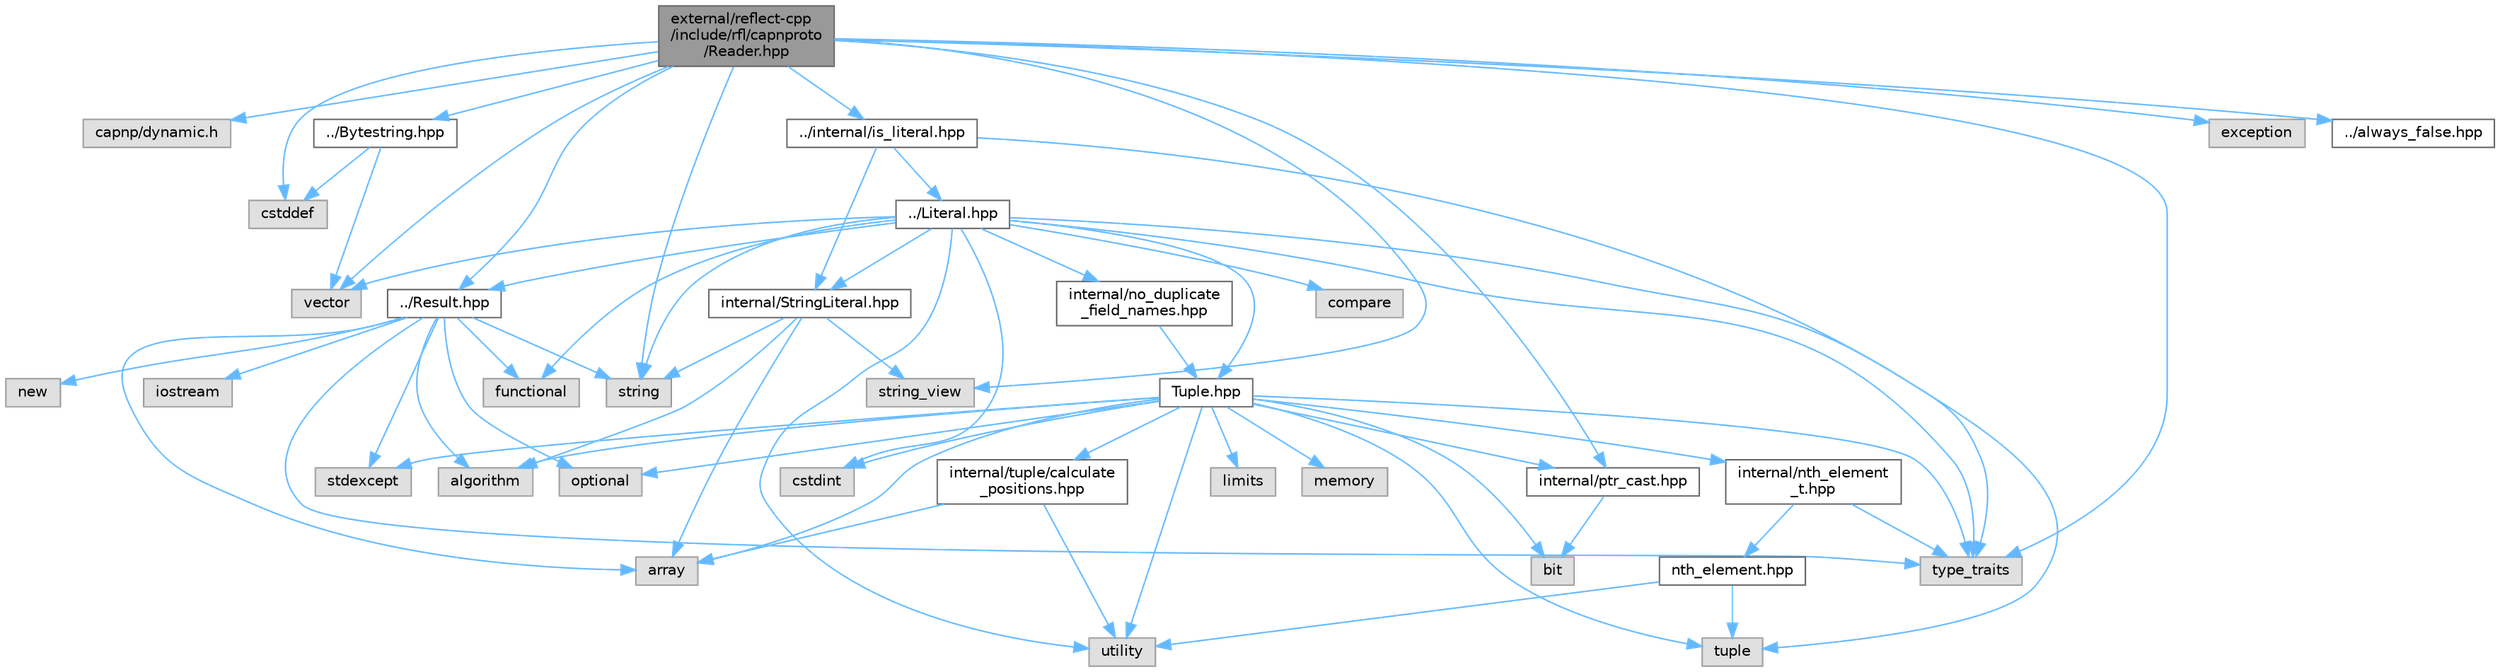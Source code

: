 digraph "external/reflect-cpp/include/rfl/capnproto/Reader.hpp"
{
 // LATEX_PDF_SIZE
  bgcolor="transparent";
  edge [fontname=Helvetica,fontsize=10,labelfontname=Helvetica,labelfontsize=10];
  node [fontname=Helvetica,fontsize=10,shape=box,height=0.2,width=0.4];
  Node1 [id="Node000001",label="external/reflect-cpp\l/include/rfl/capnproto\l/Reader.hpp",height=0.2,width=0.4,color="gray40", fillcolor="grey60", style="filled", fontcolor="black",tooltip=" "];
  Node1 -> Node2 [id="edge1_Node000001_Node000002",color="steelblue1",style="solid",tooltip=" "];
  Node2 [id="Node000002",label="capnp/dynamic.h",height=0.2,width=0.4,color="grey60", fillcolor="#E0E0E0", style="filled",tooltip=" "];
  Node1 -> Node3 [id="edge2_Node000001_Node000003",color="steelblue1",style="solid",tooltip=" "];
  Node3 [id="Node000003",label="cstddef",height=0.2,width=0.4,color="grey60", fillcolor="#E0E0E0", style="filled",tooltip=" "];
  Node1 -> Node4 [id="edge3_Node000001_Node000004",color="steelblue1",style="solid",tooltip=" "];
  Node4 [id="Node000004",label="exception",height=0.2,width=0.4,color="grey60", fillcolor="#E0E0E0", style="filled",tooltip=" "];
  Node1 -> Node5 [id="edge4_Node000001_Node000005",color="steelblue1",style="solid",tooltip=" "];
  Node5 [id="Node000005",label="string",height=0.2,width=0.4,color="grey60", fillcolor="#E0E0E0", style="filled",tooltip=" "];
  Node1 -> Node6 [id="edge5_Node000001_Node000006",color="steelblue1",style="solid",tooltip=" "];
  Node6 [id="Node000006",label="string_view",height=0.2,width=0.4,color="grey60", fillcolor="#E0E0E0", style="filled",tooltip=" "];
  Node1 -> Node7 [id="edge6_Node000001_Node000007",color="steelblue1",style="solid",tooltip=" "];
  Node7 [id="Node000007",label="type_traits",height=0.2,width=0.4,color="grey60", fillcolor="#E0E0E0", style="filled",tooltip=" "];
  Node1 -> Node8 [id="edge7_Node000001_Node000008",color="steelblue1",style="solid",tooltip=" "];
  Node8 [id="Node000008",label="vector",height=0.2,width=0.4,color="grey60", fillcolor="#E0E0E0", style="filled",tooltip=" "];
  Node1 -> Node9 [id="edge8_Node000001_Node000009",color="steelblue1",style="solid",tooltip=" "];
  Node9 [id="Node000009",label="../Bytestring.hpp",height=0.2,width=0.4,color="grey40", fillcolor="white", style="filled",URL="$_bytestring_8hpp.html",tooltip=" "];
  Node9 -> Node3 [id="edge9_Node000009_Node000003",color="steelblue1",style="solid",tooltip=" "];
  Node9 -> Node8 [id="edge10_Node000009_Node000008",color="steelblue1",style="solid",tooltip=" "];
  Node1 -> Node10 [id="edge11_Node000001_Node000010",color="steelblue1",style="solid",tooltip=" "];
  Node10 [id="Node000010",label="../Result.hpp",height=0.2,width=0.4,color="grey40", fillcolor="white", style="filled",URL="$_result_8hpp.html",tooltip=" "];
  Node10 -> Node11 [id="edge12_Node000010_Node000011",color="steelblue1",style="solid",tooltip=" "];
  Node11 [id="Node000011",label="algorithm",height=0.2,width=0.4,color="grey60", fillcolor="#E0E0E0", style="filled",tooltip=" "];
  Node10 -> Node12 [id="edge13_Node000010_Node000012",color="steelblue1",style="solid",tooltip=" "];
  Node12 [id="Node000012",label="array",height=0.2,width=0.4,color="grey60", fillcolor="#E0E0E0", style="filled",tooltip=" "];
  Node10 -> Node13 [id="edge14_Node000010_Node000013",color="steelblue1",style="solid",tooltip=" "];
  Node13 [id="Node000013",label="functional",height=0.2,width=0.4,color="grey60", fillcolor="#E0E0E0", style="filled",tooltip=" "];
  Node10 -> Node14 [id="edge15_Node000010_Node000014",color="steelblue1",style="solid",tooltip=" "];
  Node14 [id="Node000014",label="iostream",height=0.2,width=0.4,color="grey60", fillcolor="#E0E0E0", style="filled",tooltip=" "];
  Node10 -> Node15 [id="edge16_Node000010_Node000015",color="steelblue1",style="solid",tooltip=" "];
  Node15 [id="Node000015",label="new",height=0.2,width=0.4,color="grey60", fillcolor="#E0E0E0", style="filled",tooltip=" "];
  Node10 -> Node16 [id="edge17_Node000010_Node000016",color="steelblue1",style="solid",tooltip=" "];
  Node16 [id="Node000016",label="optional",height=0.2,width=0.4,color="grey60", fillcolor="#E0E0E0", style="filled",tooltip=" "];
  Node10 -> Node17 [id="edge18_Node000010_Node000017",color="steelblue1",style="solid",tooltip=" "];
  Node17 [id="Node000017",label="stdexcept",height=0.2,width=0.4,color="grey60", fillcolor="#E0E0E0", style="filled",tooltip=" "];
  Node10 -> Node5 [id="edge19_Node000010_Node000005",color="steelblue1",style="solid",tooltip=" "];
  Node10 -> Node7 [id="edge20_Node000010_Node000007",color="steelblue1",style="solid",tooltip=" "];
  Node1 -> Node18 [id="edge21_Node000001_Node000018",color="steelblue1",style="solid",tooltip=" "];
  Node18 [id="Node000018",label="../always_false.hpp",height=0.2,width=0.4,color="grey40", fillcolor="white", style="filled",URL="$always__false_8hpp.html",tooltip=" "];
  Node1 -> Node19 [id="edge22_Node000001_Node000019",color="steelblue1",style="solid",tooltip=" "];
  Node19 [id="Node000019",label="../internal/is_literal.hpp",height=0.2,width=0.4,color="grey40", fillcolor="white", style="filled",URL="$is__literal_8hpp.html",tooltip=" "];
  Node19 -> Node7 [id="edge23_Node000019_Node000007",color="steelblue1",style="solid",tooltip=" "];
  Node19 -> Node20 [id="edge24_Node000019_Node000020",color="steelblue1",style="solid",tooltip=" "];
  Node20 [id="Node000020",label="../Literal.hpp",height=0.2,width=0.4,color="grey40", fillcolor="white", style="filled",URL="$_literal_8hpp.html",tooltip=" "];
  Node20 -> Node21 [id="edge25_Node000020_Node000021",color="steelblue1",style="solid",tooltip=" "];
  Node21 [id="Node000021",label="compare",height=0.2,width=0.4,color="grey60", fillcolor="#E0E0E0", style="filled",tooltip=" "];
  Node20 -> Node22 [id="edge26_Node000020_Node000022",color="steelblue1",style="solid",tooltip=" "];
  Node22 [id="Node000022",label="cstdint",height=0.2,width=0.4,color="grey60", fillcolor="#E0E0E0", style="filled",tooltip=" "];
  Node20 -> Node13 [id="edge27_Node000020_Node000013",color="steelblue1",style="solid",tooltip=" "];
  Node20 -> Node5 [id="edge28_Node000020_Node000005",color="steelblue1",style="solid",tooltip=" "];
  Node20 -> Node23 [id="edge29_Node000020_Node000023",color="steelblue1",style="solid",tooltip=" "];
  Node23 [id="Node000023",label="tuple",height=0.2,width=0.4,color="grey60", fillcolor="#E0E0E0", style="filled",tooltip=" "];
  Node20 -> Node7 [id="edge30_Node000020_Node000007",color="steelblue1",style="solid",tooltip=" "];
  Node20 -> Node24 [id="edge31_Node000020_Node000024",color="steelblue1",style="solid",tooltip=" "];
  Node24 [id="Node000024",label="utility",height=0.2,width=0.4,color="grey60", fillcolor="#E0E0E0", style="filled",tooltip=" "];
  Node20 -> Node8 [id="edge32_Node000020_Node000008",color="steelblue1",style="solid",tooltip=" "];
  Node20 -> Node10 [id="edge33_Node000020_Node000010",color="steelblue1",style="solid",tooltip=" "];
  Node20 -> Node25 [id="edge34_Node000020_Node000025",color="steelblue1",style="solid",tooltip=" "];
  Node25 [id="Node000025",label="Tuple.hpp",height=0.2,width=0.4,color="grey40", fillcolor="white", style="filled",URL="$_tuple_8hpp.html",tooltip=" "];
  Node25 -> Node11 [id="edge35_Node000025_Node000011",color="steelblue1",style="solid",tooltip=" "];
  Node25 -> Node12 [id="edge36_Node000025_Node000012",color="steelblue1",style="solid",tooltip=" "];
  Node25 -> Node26 [id="edge37_Node000025_Node000026",color="steelblue1",style="solid",tooltip=" "];
  Node26 [id="Node000026",label="bit",height=0.2,width=0.4,color="grey60", fillcolor="#E0E0E0", style="filled",tooltip=" "];
  Node25 -> Node22 [id="edge38_Node000025_Node000022",color="steelblue1",style="solid",tooltip=" "];
  Node25 -> Node27 [id="edge39_Node000025_Node000027",color="steelblue1",style="solid",tooltip=" "];
  Node27 [id="Node000027",label="limits",height=0.2,width=0.4,color="grey60", fillcolor="#E0E0E0", style="filled",tooltip=" "];
  Node25 -> Node28 [id="edge40_Node000025_Node000028",color="steelblue1",style="solid",tooltip=" "];
  Node28 [id="Node000028",label="memory",height=0.2,width=0.4,color="grey60", fillcolor="#E0E0E0", style="filled",tooltip=" "];
  Node25 -> Node16 [id="edge41_Node000025_Node000016",color="steelblue1",style="solid",tooltip=" "];
  Node25 -> Node17 [id="edge42_Node000025_Node000017",color="steelblue1",style="solid",tooltip=" "];
  Node25 -> Node23 [id="edge43_Node000025_Node000023",color="steelblue1",style="solid",tooltip=" "];
  Node25 -> Node7 [id="edge44_Node000025_Node000007",color="steelblue1",style="solid",tooltip=" "];
  Node25 -> Node24 [id="edge45_Node000025_Node000024",color="steelblue1",style="solid",tooltip=" "];
  Node25 -> Node29 [id="edge46_Node000025_Node000029",color="steelblue1",style="solid",tooltip=" "];
  Node29 [id="Node000029",label="internal/nth_element\l_t.hpp",height=0.2,width=0.4,color="grey40", fillcolor="white", style="filled",URL="$nth__element__t_8hpp.html",tooltip=" "];
  Node29 -> Node7 [id="edge47_Node000029_Node000007",color="steelblue1",style="solid",tooltip=" "];
  Node29 -> Node30 [id="edge48_Node000029_Node000030",color="steelblue1",style="solid",tooltip=" "];
  Node30 [id="Node000030",label="nth_element.hpp",height=0.2,width=0.4,color="grey40", fillcolor="white", style="filled",URL="$nth__element_8hpp.html",tooltip=" "];
  Node30 -> Node23 [id="edge49_Node000030_Node000023",color="steelblue1",style="solid",tooltip=" "];
  Node30 -> Node24 [id="edge50_Node000030_Node000024",color="steelblue1",style="solid",tooltip=" "];
  Node25 -> Node31 [id="edge51_Node000025_Node000031",color="steelblue1",style="solid",tooltip=" "];
  Node31 [id="Node000031",label="internal/ptr_cast.hpp",height=0.2,width=0.4,color="grey40", fillcolor="white", style="filled",URL="$ptr__cast_8hpp.html",tooltip=" "];
  Node31 -> Node26 [id="edge52_Node000031_Node000026",color="steelblue1",style="solid",tooltip=" "];
  Node25 -> Node32 [id="edge53_Node000025_Node000032",color="steelblue1",style="solid",tooltip=" "];
  Node32 [id="Node000032",label="internal/tuple/calculate\l_positions.hpp",height=0.2,width=0.4,color="grey40", fillcolor="white", style="filled",URL="$calculate__positions_8hpp.html",tooltip=" "];
  Node32 -> Node12 [id="edge54_Node000032_Node000012",color="steelblue1",style="solid",tooltip=" "];
  Node32 -> Node24 [id="edge55_Node000032_Node000024",color="steelblue1",style="solid",tooltip=" "];
  Node20 -> Node33 [id="edge56_Node000020_Node000033",color="steelblue1",style="solid",tooltip=" "];
  Node33 [id="Node000033",label="internal/StringLiteral.hpp",height=0.2,width=0.4,color="grey40", fillcolor="white", style="filled",URL="$_string_literal_8hpp.html",tooltip=" "];
  Node33 -> Node11 [id="edge57_Node000033_Node000011",color="steelblue1",style="solid",tooltip=" "];
  Node33 -> Node12 [id="edge58_Node000033_Node000012",color="steelblue1",style="solid",tooltip=" "];
  Node33 -> Node5 [id="edge59_Node000033_Node000005",color="steelblue1",style="solid",tooltip=" "];
  Node33 -> Node6 [id="edge60_Node000033_Node000006",color="steelblue1",style="solid",tooltip=" "];
  Node20 -> Node34 [id="edge61_Node000020_Node000034",color="steelblue1",style="solid",tooltip=" "];
  Node34 [id="Node000034",label="internal/no_duplicate\l_field_names.hpp",height=0.2,width=0.4,color="grey40", fillcolor="white", style="filled",URL="$no__duplicate__field__names_8hpp.html",tooltip=" "];
  Node34 -> Node25 [id="edge62_Node000034_Node000025",color="steelblue1",style="solid",tooltip=" "];
  Node19 -> Node33 [id="edge63_Node000019_Node000033",color="steelblue1",style="solid",tooltip=" "];
  Node1 -> Node31 [id="edge64_Node000001_Node000031",color="steelblue1",style="solid",tooltip=" "];
}

